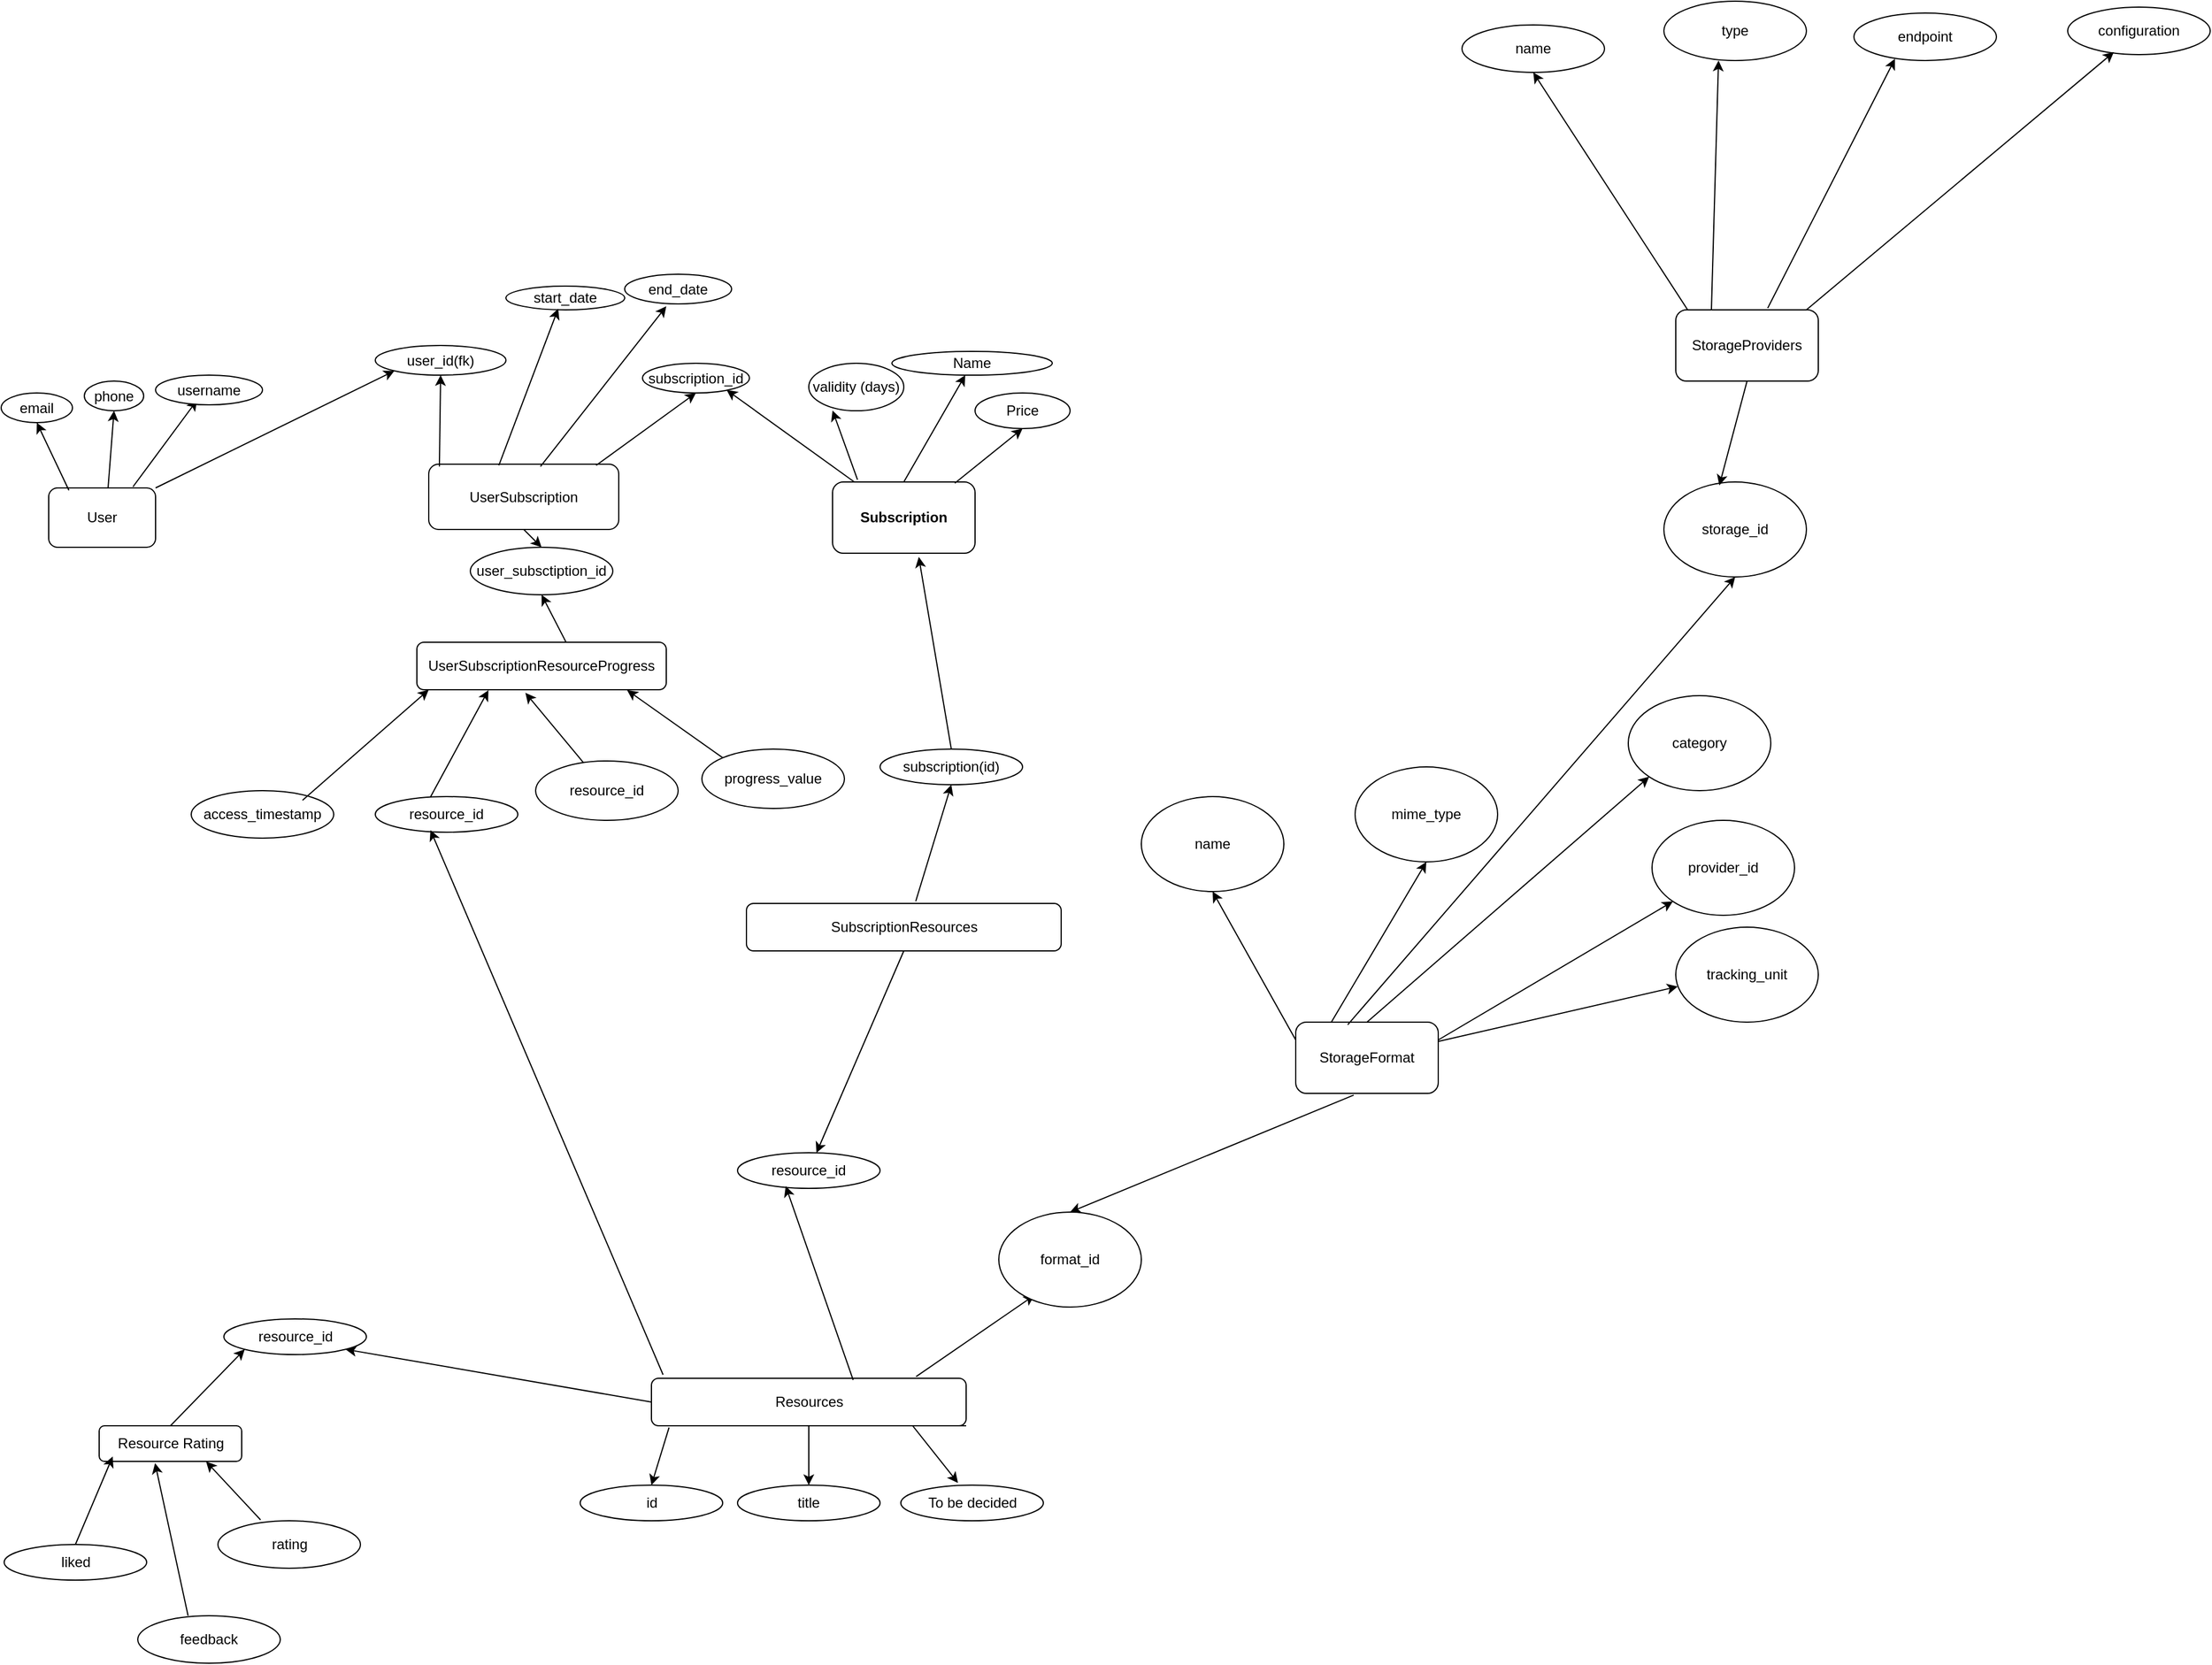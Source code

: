 <mxfile version="26.2.8">
  <diagram name="Page-1" id="UfVrASz8z7SiAWhCFTRR">
    <mxGraphModel dx="2709" dy="2960" grid="1" gridSize="10" guides="1" tooltips="1" connect="1" arrows="1" fold="1" page="1" pageScale="1" pageWidth="850" pageHeight="1100" math="0" shadow="0">
      <root>
        <mxCell id="0" />
        <mxCell id="1" parent="0" />
        <mxCell id="PPMV_HGDCqkAZv2vb4dY-1" value="User" style="rounded=1;whiteSpace=wrap;html=1;" parent="1" vertex="1">
          <mxGeometry x="40" y="180" width="90" height="50" as="geometry" />
        </mxCell>
        <mxCell id="PPMV_HGDCqkAZv2vb4dY-2" value="&lt;b&gt;Subscription&lt;/b&gt;" style="rounded=1;whiteSpace=wrap;html=1;" parent="1" vertex="1">
          <mxGeometry x="700" y="175" width="120" height="60" as="geometry" />
        </mxCell>
        <mxCell id="PPMV_HGDCqkAZv2vb4dY-4" value="validity (days)" style="ellipse;whiteSpace=wrap;html=1;" parent="1" vertex="1">
          <mxGeometry x="680" y="75" width="80" height="40" as="geometry" />
        </mxCell>
        <mxCell id="PPMV_HGDCqkAZv2vb4dY-6" value="" style="endArrow=classic;html=1;rounded=0;exitX=0.5;exitY=0;exitDx=0;exitDy=0;" parent="1" source="PPMV_HGDCqkAZv2vb4dY-2" target="PPMV_HGDCqkAZv2vb4dY-7" edge="1">
          <mxGeometry width="50" height="50" relative="1" as="geometry">
            <mxPoint x="530" y="210" as="sourcePoint" />
            <mxPoint x="580" y="160" as="targetPoint" />
          </mxGeometry>
        </mxCell>
        <mxCell id="PPMV_HGDCqkAZv2vb4dY-7" value="Name" style="ellipse;whiteSpace=wrap;html=1;" parent="1" vertex="1">
          <mxGeometry x="750" y="65" width="135" height="20" as="geometry" />
        </mxCell>
        <mxCell id="PPMV_HGDCqkAZv2vb4dY-8" value="Price" style="ellipse;whiteSpace=wrap;html=1;" parent="1" vertex="1">
          <mxGeometry x="820" y="100" width="80" height="30" as="geometry" />
        </mxCell>
        <mxCell id="PPMV_HGDCqkAZv2vb4dY-9" value="" style="endArrow=classic;html=1;rounded=0;exitX=0.858;exitY=0.017;exitDx=0;exitDy=0;exitPerimeter=0;entryX=0.5;entryY=1;entryDx=0;entryDy=0;" parent="1" source="PPMV_HGDCqkAZv2vb4dY-2" target="PPMV_HGDCqkAZv2vb4dY-8" edge="1">
          <mxGeometry width="50" height="50" relative="1" as="geometry">
            <mxPoint x="680" y="200" as="sourcePoint" />
            <mxPoint x="580" y="120" as="targetPoint" />
          </mxGeometry>
        </mxCell>
        <mxCell id="PPMV_HGDCqkAZv2vb4dY-16" value="" style="endArrow=classic;html=1;rounded=0;exitX=0.189;exitY=0.04;exitDx=0;exitDy=0;exitPerimeter=0;entryX=0.5;entryY=1;entryDx=0;entryDy=0;" parent="1" source="PPMV_HGDCqkAZv2vb4dY-1" target="PPMV_HGDCqkAZv2vb4dY-19" edge="1">
          <mxGeometry width="50" height="50" relative="1" as="geometry">
            <mxPoint x="40" y="185" as="sourcePoint" />
            <mxPoint x="60" y="125" as="targetPoint" />
          </mxGeometry>
        </mxCell>
        <mxCell id="PPMV_HGDCqkAZv2vb4dY-17" value="" style="endArrow=classic;html=1;rounded=0;entryX=0.5;entryY=1;entryDx=0;entryDy=0;" parent="1" target="PPMV_HGDCqkAZv2vb4dY-20" edge="1">
          <mxGeometry width="50" height="50" relative="1" as="geometry">
            <mxPoint x="90" y="180" as="sourcePoint" />
            <mxPoint x="90" y="120" as="targetPoint" />
          </mxGeometry>
        </mxCell>
        <mxCell id="PPMV_HGDCqkAZv2vb4dY-18" value="" style="endArrow=classic;html=1;rounded=0;exitX=0.9;exitY=0.08;exitDx=0;exitDy=0;exitPerimeter=0;entryX=0.389;entryY=0.84;entryDx=0;entryDy=0;entryPerimeter=0;" parent="1" target="PPMV_HGDCqkAZv2vb4dY-21" edge="1">
          <mxGeometry width="50" height="50" relative="1" as="geometry">
            <mxPoint x="111" y="179" as="sourcePoint" />
            <mxPoint x="210" y="115" as="targetPoint" />
          </mxGeometry>
        </mxCell>
        <mxCell id="PPMV_HGDCqkAZv2vb4dY-19" value="email" style="ellipse;whiteSpace=wrap;html=1;" parent="1" vertex="1">
          <mxGeometry y="100" width="60" height="25" as="geometry" />
        </mxCell>
        <mxCell id="PPMV_HGDCqkAZv2vb4dY-20" value="phone" style="ellipse;whiteSpace=wrap;html=1;" parent="1" vertex="1">
          <mxGeometry x="70" y="90" width="50" height="25" as="geometry" />
        </mxCell>
        <mxCell id="PPMV_HGDCqkAZv2vb4dY-21" value="username" style="ellipse;whiteSpace=wrap;html=1;" parent="1" vertex="1">
          <mxGeometry x="130" y="85" width="90" height="25" as="geometry" />
        </mxCell>
        <mxCell id="PPMV_HGDCqkAZv2vb4dY-25" value="UserSubscription" style="rounded=1;whiteSpace=wrap;html=1;" parent="1" vertex="1">
          <mxGeometry x="360" y="160" width="160" height="55" as="geometry" />
        </mxCell>
        <mxCell id="PPMV_HGDCqkAZv2vb4dY-26" value="" style="endArrow=classic;html=1;rounded=0;exitX=0.056;exitY=0.036;exitDx=0;exitDy=0;exitPerimeter=0;entryX=0.5;entryY=1;entryDx=0;entryDy=0;" parent="1" source="PPMV_HGDCqkAZv2vb4dY-25" target="PPMV_HGDCqkAZv2vb4dY-29" edge="1">
          <mxGeometry width="50" height="50" relative="1" as="geometry">
            <mxPoint x="210" y="460" as="sourcePoint" />
            <mxPoint x="230" y="400" as="targetPoint" />
          </mxGeometry>
        </mxCell>
        <mxCell id="PPMV_HGDCqkAZv2vb4dY-28" value="" style="endArrow=classic;html=1;rounded=0;exitX=0.588;exitY=0.036;exitDx=0;exitDy=0;exitPerimeter=0;entryX=0.389;entryY=1.08;entryDx=0;entryDy=0;entryPerimeter=0;" parent="1" source="PPMV_HGDCqkAZv2vb4dY-25" target="PPMV_HGDCqkAZv2vb4dY-31" edge="1">
          <mxGeometry width="50" height="50" relative="1" as="geometry">
            <mxPoint x="281" y="454" as="sourcePoint" />
            <mxPoint x="380" y="390" as="targetPoint" />
          </mxGeometry>
        </mxCell>
        <mxCell id="PPMV_HGDCqkAZv2vb4dY-29" value="user_id(fk)" style="ellipse;whiteSpace=wrap;html=1;" parent="1" vertex="1">
          <mxGeometry x="315" y="60" width="110" height="25" as="geometry" />
        </mxCell>
        <mxCell id="PPMV_HGDCqkAZv2vb4dY-30" value="start_date" style="ellipse;whiteSpace=wrap;html=1;" parent="1" vertex="1">
          <mxGeometry x="425" y="10" width="100" height="20" as="geometry" />
        </mxCell>
        <mxCell id="PPMV_HGDCqkAZv2vb4dY-31" value="end_date" style="ellipse;whiteSpace=wrap;html=1;" parent="1" vertex="1">
          <mxGeometry x="525" width="90" height="25" as="geometry" />
        </mxCell>
        <mxCell id="PPMV_HGDCqkAZv2vb4dY-32" value="" style="endArrow=classic;html=1;rounded=0;exitX=1;exitY=0;exitDx=0;exitDy=0;entryX=0;entryY=1;entryDx=0;entryDy=0;" parent="1" source="PPMV_HGDCqkAZv2vb4dY-1" target="PPMV_HGDCqkAZv2vb4dY-29" edge="1">
          <mxGeometry width="50" height="50" relative="1" as="geometry">
            <mxPoint x="120" y="390" as="sourcePoint" />
            <mxPoint x="170" y="340" as="targetPoint" />
          </mxGeometry>
        </mxCell>
        <mxCell id="PPMV_HGDCqkAZv2vb4dY-33" value="" style="endArrow=classic;html=1;rounded=0;entryX=0.787;entryY=0.9;entryDx=0;entryDy=0;entryPerimeter=0;" parent="1" source="PPMV_HGDCqkAZv2vb4dY-2" target="PPMV_HGDCqkAZv2vb4dY-34" edge="1">
          <mxGeometry width="50" height="50" relative="1" as="geometry">
            <mxPoint x="498" y="260" as="sourcePoint" />
            <mxPoint x="570" y="409" as="targetPoint" />
          </mxGeometry>
        </mxCell>
        <mxCell id="PPMV_HGDCqkAZv2vb4dY-34" value="subscription_id" style="ellipse;whiteSpace=wrap;html=1;" parent="1" vertex="1">
          <mxGeometry x="540" y="75" width="90" height="25" as="geometry" />
        </mxCell>
        <mxCell id="PPMV_HGDCqkAZv2vb4dY-35" value="" style="endArrow=classic;html=1;rounded=0;entryX=0.5;entryY=1;entryDx=0;entryDy=0;exitX=0.881;exitY=0.018;exitDx=0;exitDy=0;exitPerimeter=0;" parent="1" source="PPMV_HGDCqkAZv2vb4dY-25" target="PPMV_HGDCqkAZv2vb4dY-34" edge="1">
          <mxGeometry width="50" height="50" relative="1" as="geometry">
            <mxPoint x="320" y="450" as="sourcePoint" />
            <mxPoint x="394.5" y="375" as="targetPoint" />
          </mxGeometry>
        </mxCell>
        <mxCell id="PPMV_HGDCqkAZv2vb4dY-36" value="" style="endArrow=classic;html=1;rounded=0;exitX=0.369;exitY=0.018;exitDx=0;exitDy=0;exitPerimeter=0;entryX=0.44;entryY=0.95;entryDx=0;entryDy=0;entryPerimeter=0;" parent="1" source="PPMV_HGDCqkAZv2vb4dY-25" target="PPMV_HGDCqkAZv2vb4dY-30" edge="1">
          <mxGeometry width="50" height="50" relative="1" as="geometry">
            <mxPoint x="140" y="460" as="sourcePoint" />
            <mxPoint x="190" y="390" as="targetPoint" />
          </mxGeometry>
        </mxCell>
        <mxCell id="PPMV_HGDCqkAZv2vb4dY-37" value="" style="endArrow=classic;html=1;rounded=0;exitX=0.175;exitY=-0.033;exitDx=0;exitDy=0;entryX=0.25;entryY=0.994;entryDx=0;entryDy=0;entryPerimeter=0;exitPerimeter=0;" parent="1" source="PPMV_HGDCqkAZv2vb4dY-2" target="PPMV_HGDCqkAZv2vb4dY-4" edge="1">
          <mxGeometry width="50" height="50" relative="1" as="geometry">
            <mxPoint x="360" y="220" as="sourcePoint" />
            <mxPoint x="410" y="170" as="targetPoint" />
          </mxGeometry>
        </mxCell>
        <mxCell id="AaKS2BQyK7AZmn3CQ_Ea-1" value="Resources" style="rounded=1;whiteSpace=wrap;html=1;" vertex="1" parent="1">
          <mxGeometry x="547.5" y="930" width="265" height="40" as="geometry" />
        </mxCell>
        <mxCell id="AaKS2BQyK7AZmn3CQ_Ea-2" value="id" style="ellipse;whiteSpace=wrap;html=1;" vertex="1" parent="1">
          <mxGeometry x="487.5" y="1020" width="120" height="30" as="geometry" />
        </mxCell>
        <mxCell id="AaKS2BQyK7AZmn3CQ_Ea-3" value="title" style="ellipse;whiteSpace=wrap;html=1;" vertex="1" parent="1">
          <mxGeometry x="620" y="1020" width="120" height="30" as="geometry" />
        </mxCell>
        <mxCell id="AaKS2BQyK7AZmn3CQ_Ea-4" value="To be decided" style="ellipse;whiteSpace=wrap;html=1;" vertex="1" parent="1">
          <mxGeometry x="757.5" y="1020" width="120" height="30" as="geometry" />
        </mxCell>
        <mxCell id="AaKS2BQyK7AZmn3CQ_Ea-5" value="" style="endArrow=classic;html=1;rounded=0;entryX=0.5;entryY=0;entryDx=0;entryDy=0;exitX=0.056;exitY=1.036;exitDx=0;exitDy=0;exitPerimeter=0;" edge="1" parent="1" source="AaKS2BQyK7AZmn3CQ_Ea-1" target="AaKS2BQyK7AZmn3CQ_Ea-2">
          <mxGeometry width="50" height="50" relative="1" as="geometry">
            <mxPoint x="647.5" y="940" as="sourcePoint" />
            <mxPoint x="697.5" y="890" as="targetPoint" />
          </mxGeometry>
        </mxCell>
        <mxCell id="AaKS2BQyK7AZmn3CQ_Ea-7" value="" style="endArrow=classic;html=1;rounded=0;exitX=0.5;exitY=1;exitDx=0;exitDy=0;" edge="1" parent="1" source="AaKS2BQyK7AZmn3CQ_Ea-1" target="AaKS2BQyK7AZmn3CQ_Ea-3">
          <mxGeometry width="50" height="50" relative="1" as="geometry">
            <mxPoint x="647.5" y="940" as="sourcePoint" />
            <mxPoint x="697.5" y="890" as="targetPoint" />
          </mxGeometry>
        </mxCell>
        <mxCell id="AaKS2BQyK7AZmn3CQ_Ea-8" value="" style="endArrow=classic;html=1;rounded=0;entryX=0.401;entryY=-0.063;entryDx=0;entryDy=0;entryPerimeter=0;exitX=1;exitY=1;exitDx=0;exitDy=0;" edge="1" parent="1" source="AaKS2BQyK7AZmn3CQ_Ea-1" target="AaKS2BQyK7AZmn3CQ_Ea-4">
          <mxGeometry width="50" height="50" relative="1" as="geometry">
            <mxPoint x="647.5" y="940" as="sourcePoint" />
            <mxPoint x="697.5" y="890" as="targetPoint" />
            <Array as="points">
              <mxPoint x="767.5" y="970" />
            </Array>
          </mxGeometry>
        </mxCell>
        <mxCell id="AaKS2BQyK7AZmn3CQ_Ea-9" value="SubscriptionResources" style="rounded=1;whiteSpace=wrap;html=1;" vertex="1" parent="1">
          <mxGeometry x="627.5" y="530" width="265" height="40" as="geometry" />
        </mxCell>
        <mxCell id="AaKS2BQyK7AZmn3CQ_Ea-10" value="resource_id" style="ellipse;whiteSpace=wrap;html=1;" vertex="1" parent="1">
          <mxGeometry x="620" y="740" width="120" height="30" as="geometry" />
        </mxCell>
        <mxCell id="AaKS2BQyK7AZmn3CQ_Ea-11" value="subscription(id)" style="ellipse;whiteSpace=wrap;html=1;" vertex="1" parent="1">
          <mxGeometry x="740" y="400" width="120" height="30" as="geometry" />
        </mxCell>
        <mxCell id="AaKS2BQyK7AZmn3CQ_Ea-13" value="" style="endArrow=classic;html=1;rounded=0;exitX=0.5;exitY=1;exitDx=0;exitDy=0;" edge="1" parent="1" source="AaKS2BQyK7AZmn3CQ_Ea-9" target="AaKS2BQyK7AZmn3CQ_Ea-10">
          <mxGeometry width="50" height="50" relative="1" as="geometry">
            <mxPoint x="655" y="560" as="sourcePoint" />
            <mxPoint x="705" y="510" as="targetPoint" />
          </mxGeometry>
        </mxCell>
        <mxCell id="AaKS2BQyK7AZmn3CQ_Ea-15" value="" style="endArrow=classic;html=1;rounded=0;exitX=0.538;exitY=-0.047;exitDx=0;exitDy=0;exitPerimeter=0;entryX=0.5;entryY=1;entryDx=0;entryDy=0;" edge="1" parent="1" source="AaKS2BQyK7AZmn3CQ_Ea-9" target="AaKS2BQyK7AZmn3CQ_Ea-11">
          <mxGeometry width="50" height="50" relative="1" as="geometry">
            <mxPoint x="750" y="500" as="sourcePoint" />
            <mxPoint x="800" y="450" as="targetPoint" />
          </mxGeometry>
        </mxCell>
        <mxCell id="AaKS2BQyK7AZmn3CQ_Ea-16" value="" style="endArrow=classic;html=1;rounded=0;entryX=0.338;entryY=0.937;entryDx=0;entryDy=0;entryPerimeter=0;exitX=0.641;exitY=0.036;exitDx=0;exitDy=0;exitPerimeter=0;" edge="1" parent="1" source="AaKS2BQyK7AZmn3CQ_Ea-1" target="AaKS2BQyK7AZmn3CQ_Ea-10">
          <mxGeometry width="50" height="50" relative="1" as="geometry">
            <mxPoint x="502.5" y="920" as="sourcePoint" />
            <mxPoint x="552.5" y="870" as="targetPoint" />
          </mxGeometry>
        </mxCell>
        <mxCell id="AaKS2BQyK7AZmn3CQ_Ea-17" value="" style="endArrow=classic;html=1;rounded=0;exitX=0.5;exitY=0;exitDx=0;exitDy=0;entryX=0.605;entryY=1.052;entryDx=0;entryDy=0;entryPerimeter=0;" edge="1" parent="1" source="AaKS2BQyK7AZmn3CQ_Ea-11" target="PPMV_HGDCqkAZv2vb4dY-2">
          <mxGeometry width="50" height="50" relative="1" as="geometry">
            <mxPoint x="770" y="358" as="sourcePoint" />
            <mxPoint x="782" y="240" as="targetPoint" />
          </mxGeometry>
        </mxCell>
        <mxCell id="AaKS2BQyK7AZmn3CQ_Ea-19" value="UserSubscriptionResourceProgress" style="rounded=1;whiteSpace=wrap;html=1;" vertex="1" parent="1">
          <mxGeometry x="350" y="310" width="210" height="40" as="geometry" />
        </mxCell>
        <mxCell id="AaKS2BQyK7AZmn3CQ_Ea-20" value="resource_id" style="ellipse;whiteSpace=wrap;html=1;" vertex="1" parent="1">
          <mxGeometry x="315" y="440" width="120" height="30" as="geometry" />
        </mxCell>
        <mxCell id="AaKS2BQyK7AZmn3CQ_Ea-21" value="resource_id" style="ellipse;whiteSpace=wrap;html=1;" vertex="1" parent="1">
          <mxGeometry x="450" y="410" width="120" height="50" as="geometry" />
        </mxCell>
        <mxCell id="AaKS2BQyK7AZmn3CQ_Ea-22" value="progress_value" style="ellipse;whiteSpace=wrap;html=1;" vertex="1" parent="1">
          <mxGeometry x="590" y="400" width="120" height="50" as="geometry" />
        </mxCell>
        <mxCell id="AaKS2BQyK7AZmn3CQ_Ea-23" value="" style="endArrow=classic;html=1;rounded=0;exitX=0.037;exitY=-0.075;exitDx=0;exitDy=0;exitPerimeter=0;entryX=0.387;entryY=0.94;entryDx=0;entryDy=0;entryPerimeter=0;" edge="1" parent="1" source="AaKS2BQyK7AZmn3CQ_Ea-1" target="AaKS2BQyK7AZmn3CQ_Ea-20">
          <mxGeometry width="50" height="50" relative="1" as="geometry">
            <mxPoint x="520" y="770" as="sourcePoint" />
            <mxPoint x="370" y="470" as="targetPoint" />
          </mxGeometry>
        </mxCell>
        <mxCell id="AaKS2BQyK7AZmn3CQ_Ea-24" value="" style="endArrow=classic;html=1;rounded=0;exitX=0.387;exitY=0.011;exitDx=0;exitDy=0;exitPerimeter=0;entryX=0.287;entryY=1.008;entryDx=0;entryDy=0;entryPerimeter=0;" edge="1" parent="1" source="AaKS2BQyK7AZmn3CQ_Ea-20" target="AaKS2BQyK7AZmn3CQ_Ea-19">
          <mxGeometry width="50" height="50" relative="1" as="geometry">
            <mxPoint x="360" y="430" as="sourcePoint" />
            <mxPoint x="410" y="360" as="targetPoint" />
          </mxGeometry>
        </mxCell>
        <mxCell id="AaKS2BQyK7AZmn3CQ_Ea-25" value="" style="endArrow=classic;html=1;rounded=0;entryX=0.435;entryY=1.064;entryDx=0;entryDy=0;entryPerimeter=0;" edge="1" parent="1" source="AaKS2BQyK7AZmn3CQ_Ea-21" target="AaKS2BQyK7AZmn3CQ_Ea-19">
          <mxGeometry width="50" height="50" relative="1" as="geometry">
            <mxPoint x="371" y="450" as="sourcePoint" />
            <mxPoint x="420" y="360" as="targetPoint" />
          </mxGeometry>
        </mxCell>
        <mxCell id="AaKS2BQyK7AZmn3CQ_Ea-26" value="" style="endArrow=classic;html=1;rounded=0;entryX=0.843;entryY=1.008;entryDx=0;entryDy=0;entryPerimeter=0;exitX=0;exitY=0;exitDx=0;exitDy=0;" edge="1" parent="1" source="AaKS2BQyK7AZmn3CQ_Ea-22" target="AaKS2BQyK7AZmn3CQ_Ea-19">
          <mxGeometry width="50" height="50" relative="1" as="geometry">
            <mxPoint x="580" y="408" as="sourcePoint" />
            <mxPoint x="530" y="350" as="targetPoint" />
          </mxGeometry>
        </mxCell>
        <mxCell id="AaKS2BQyK7AZmn3CQ_Ea-27" value="user_subsctiption_id" style="ellipse;whiteSpace=wrap;html=1;" vertex="1" parent="1">
          <mxGeometry x="395" y="230" width="120" height="40" as="geometry" />
        </mxCell>
        <mxCell id="AaKS2BQyK7AZmn3CQ_Ea-30" value="" style="endArrow=classic;html=1;rounded=0;exitX=0.599;exitY=0.008;exitDx=0;exitDy=0;exitPerimeter=0;entryX=0.5;entryY=1;entryDx=0;entryDy=0;" edge="1" parent="1" source="AaKS2BQyK7AZmn3CQ_Ea-19" target="AaKS2BQyK7AZmn3CQ_Ea-27">
          <mxGeometry width="50" height="50" relative="1" as="geometry">
            <mxPoint x="340" y="410" as="sourcePoint" />
            <mxPoint x="390" y="360" as="targetPoint" />
            <Array as="points" />
          </mxGeometry>
        </mxCell>
        <mxCell id="AaKS2BQyK7AZmn3CQ_Ea-31" value="" style="endArrow=classic;html=1;rounded=0;entryX=0.5;entryY=0;entryDx=0;entryDy=0;exitX=0.5;exitY=1;exitDx=0;exitDy=0;" edge="1" parent="1" source="PPMV_HGDCqkAZv2vb4dY-25" target="AaKS2BQyK7AZmn3CQ_Ea-27">
          <mxGeometry width="50" height="50" relative="1" as="geometry">
            <mxPoint x="210" y="370" as="sourcePoint" />
            <mxPoint x="260" y="320" as="targetPoint" />
          </mxGeometry>
        </mxCell>
        <mxCell id="AaKS2BQyK7AZmn3CQ_Ea-32" value="access_timestamp" style="ellipse;whiteSpace=wrap;html=1;" vertex="1" parent="1">
          <mxGeometry x="160" y="435" width="120" height="40" as="geometry" />
        </mxCell>
        <mxCell id="AaKS2BQyK7AZmn3CQ_Ea-33" value="" style="endArrow=classic;html=1;rounded=0;exitX=0.781;exitY=0.203;exitDx=0;exitDy=0;exitPerimeter=0;" edge="1" parent="1" source="AaKS2BQyK7AZmn3CQ_Ea-32">
          <mxGeometry width="50" height="50" relative="1" as="geometry">
            <mxPoint x="310" y="400" as="sourcePoint" />
            <mxPoint x="360" y="350" as="targetPoint" />
          </mxGeometry>
        </mxCell>
        <mxCell id="AaKS2BQyK7AZmn3CQ_Ea-34" value="Resource Rating" style="rounded=1;whiteSpace=wrap;html=1;" vertex="1" parent="1">
          <mxGeometry x="82.5" y="970" width="120" height="30" as="geometry" />
        </mxCell>
        <mxCell id="AaKS2BQyK7AZmn3CQ_Ea-35" value="resource_id" style="ellipse;whiteSpace=wrap;html=1;" vertex="1" parent="1">
          <mxGeometry x="187.5" y="880" width="120" height="30" as="geometry" />
        </mxCell>
        <mxCell id="AaKS2BQyK7AZmn3CQ_Ea-36" value="" style="endArrow=classic;html=1;rounded=0;exitX=0;exitY=0.5;exitDx=0;exitDy=0;entryX=1;entryY=1;entryDx=0;entryDy=0;" edge="1" parent="1" source="AaKS2BQyK7AZmn3CQ_Ea-1" target="AaKS2BQyK7AZmn3CQ_Ea-35">
          <mxGeometry width="50" height="50" relative="1" as="geometry">
            <mxPoint x="252.5" y="960" as="sourcePoint" />
            <mxPoint x="302.5" y="910" as="targetPoint" />
          </mxGeometry>
        </mxCell>
        <mxCell id="AaKS2BQyK7AZmn3CQ_Ea-37" value="" style="endArrow=classic;html=1;rounded=0;entryX=0;entryY=1;entryDx=0;entryDy=0;" edge="1" parent="1" target="AaKS2BQyK7AZmn3CQ_Ea-35">
          <mxGeometry width="50" height="50" relative="1" as="geometry">
            <mxPoint x="142.5" y="970" as="sourcePoint" />
            <mxPoint x="192.5" y="920" as="targetPoint" />
          </mxGeometry>
        </mxCell>
        <mxCell id="AaKS2BQyK7AZmn3CQ_Ea-38" value="liked" style="ellipse;whiteSpace=wrap;html=1;" vertex="1" parent="1">
          <mxGeometry x="2.5" y="1070" width="120" height="30" as="geometry" />
        </mxCell>
        <mxCell id="AaKS2BQyK7AZmn3CQ_Ea-39" value="feedback" style="ellipse;whiteSpace=wrap;html=1;" vertex="1" parent="1">
          <mxGeometry x="115" y="1130" width="120" height="40" as="geometry" />
        </mxCell>
        <mxCell id="AaKS2BQyK7AZmn3CQ_Ea-40" value="rating" style="ellipse;whiteSpace=wrap;html=1;" vertex="1" parent="1">
          <mxGeometry x="182.5" y="1050" width="120" height="40" as="geometry" />
        </mxCell>
        <mxCell id="AaKS2BQyK7AZmn3CQ_Ea-41" value="" style="endArrow=classic;html=1;rounded=0;exitX=0.299;exitY=-0.019;exitDx=0;exitDy=0;entryX=0.75;entryY=1;entryDx=0;entryDy=0;exitPerimeter=0;" edge="1" parent="1" source="AaKS2BQyK7AZmn3CQ_Ea-40" target="AaKS2BQyK7AZmn3CQ_Ea-34">
          <mxGeometry width="50" height="50" relative="1" as="geometry">
            <mxPoint x="142.5" y="1050" as="sourcePoint" />
            <mxPoint x="192.5" y="1000" as="targetPoint" />
          </mxGeometry>
        </mxCell>
        <mxCell id="AaKS2BQyK7AZmn3CQ_Ea-42" value="" style="endArrow=classic;html=1;rounded=0;exitX=0.5;exitY=0;exitDx=0;exitDy=0;entryX=0.095;entryY=0.863;entryDx=0;entryDy=0;entryPerimeter=0;" edge="1" parent="1" source="AaKS2BQyK7AZmn3CQ_Ea-38" target="AaKS2BQyK7AZmn3CQ_Ea-34">
          <mxGeometry width="50" height="50" relative="1" as="geometry">
            <mxPoint x="82.5" y="1050" as="sourcePoint" />
            <mxPoint x="92.5" y="1010" as="targetPoint" />
          </mxGeometry>
        </mxCell>
        <mxCell id="AaKS2BQyK7AZmn3CQ_Ea-43" value="" style="endArrow=classic;html=1;rounded=0;entryX=0.392;entryY=1.048;entryDx=0;entryDy=0;entryPerimeter=0;exitX=0.353;exitY=0;exitDx=0;exitDy=0;exitPerimeter=0;" edge="1" parent="1" source="AaKS2BQyK7AZmn3CQ_Ea-39" target="AaKS2BQyK7AZmn3CQ_Ea-34">
          <mxGeometry width="50" height="50" relative="1" as="geometry">
            <mxPoint x="157.351" y="1110.074" as="sourcePoint" />
            <mxPoint x="152.5" y="1000" as="targetPoint" />
          </mxGeometry>
        </mxCell>
        <mxCell id="AaKS2BQyK7AZmn3CQ_Ea-44" value="StorageProviders" style="rounded=1;whiteSpace=wrap;html=1;" vertex="1" parent="1">
          <mxGeometry x="1410" y="30" width="120" height="60" as="geometry" />
        </mxCell>
        <mxCell id="AaKS2BQyK7AZmn3CQ_Ea-45" value="name" style="ellipse;whiteSpace=wrap;html=1;" vertex="1" parent="1">
          <mxGeometry x="1230" y="-210" width="120" height="40" as="geometry" />
        </mxCell>
        <mxCell id="AaKS2BQyK7AZmn3CQ_Ea-46" value="type" style="ellipse;whiteSpace=wrap;html=1;" vertex="1" parent="1">
          <mxGeometry x="1400" y="-230" width="120" height="50" as="geometry" />
        </mxCell>
        <mxCell id="AaKS2BQyK7AZmn3CQ_Ea-47" value="endpoint" style="ellipse;whiteSpace=wrap;html=1;" vertex="1" parent="1">
          <mxGeometry x="1560" y="-220" width="120" height="40" as="geometry" />
        </mxCell>
        <mxCell id="AaKS2BQyK7AZmn3CQ_Ea-48" value="configuration" style="ellipse;whiteSpace=wrap;html=1;" vertex="1" parent="1">
          <mxGeometry x="1740" y="-225" width="120" height="40" as="geometry" />
        </mxCell>
        <mxCell id="AaKS2BQyK7AZmn3CQ_Ea-49" value="" style="endArrow=classic;html=1;rounded=0;entryX=0.5;entryY=1;entryDx=0;entryDy=0;" edge="1" parent="1" target="AaKS2BQyK7AZmn3CQ_Ea-45">
          <mxGeometry width="50" height="50" relative="1" as="geometry">
            <mxPoint x="1420" y="30" as="sourcePoint" />
            <mxPoint x="1340" y="90" as="targetPoint" />
          </mxGeometry>
        </mxCell>
        <mxCell id="AaKS2BQyK7AZmn3CQ_Ea-50" value="" style="endArrow=classic;html=1;rounded=0;exitX=0.25;exitY=0;exitDx=0;exitDy=0;" edge="1" parent="1" source="AaKS2BQyK7AZmn3CQ_Ea-44">
          <mxGeometry width="50" height="50" relative="1" as="geometry">
            <mxPoint x="1390" y="150" as="sourcePoint" />
            <mxPoint x="1446" y="-180" as="targetPoint" />
          </mxGeometry>
        </mxCell>
        <mxCell id="AaKS2BQyK7AZmn3CQ_Ea-51" value="" style="endArrow=classic;html=1;rounded=0;exitX=0.645;exitY=-0.024;exitDx=0;exitDy=0;exitPerimeter=0;entryX=0.288;entryY=0.964;entryDx=0;entryDy=0;entryPerimeter=0;" edge="1" parent="1" source="AaKS2BQyK7AZmn3CQ_Ea-44" target="AaKS2BQyK7AZmn3CQ_Ea-47">
          <mxGeometry width="50" height="50" relative="1" as="geometry">
            <mxPoint x="1494" y="120" as="sourcePoint" />
            <mxPoint x="1580" y="-190" as="targetPoint" />
          </mxGeometry>
        </mxCell>
        <mxCell id="AaKS2BQyK7AZmn3CQ_Ea-52" value="" style="endArrow=classic;html=1;rounded=0;entryX=0.324;entryY=0.946;entryDx=0;entryDy=0;entryPerimeter=0;exitX=0.895;exitY=1.048;exitDx=0;exitDy=0;exitPerimeter=0;" edge="1" parent="1" target="AaKS2BQyK7AZmn3CQ_Ea-48">
          <mxGeometry width="50" height="50" relative="1" as="geometry">
            <mxPoint x="1520" y="30.0" as="sourcePoint" />
            <mxPoint x="1782.92" y="-283.6" as="targetPoint" />
          </mxGeometry>
        </mxCell>
        <mxCell id="AaKS2BQyK7AZmn3CQ_Ea-53" value="StorageFormat" style="rounded=1;whiteSpace=wrap;html=1;" vertex="1" parent="1">
          <mxGeometry x="1090" y="630" width="120" height="60" as="geometry" />
        </mxCell>
        <mxCell id="AaKS2BQyK7AZmn3CQ_Ea-54" value="name" style="ellipse;whiteSpace=wrap;html=1;" vertex="1" parent="1">
          <mxGeometry x="960" y="440" width="120" height="80" as="geometry" />
        </mxCell>
        <mxCell id="AaKS2BQyK7AZmn3CQ_Ea-55" value="mime_type" style="ellipse;whiteSpace=wrap;html=1;" vertex="1" parent="1">
          <mxGeometry x="1140" y="415" width="120" height="80" as="geometry" />
        </mxCell>
        <mxCell id="AaKS2BQyK7AZmn3CQ_Ea-56" value="category" style="ellipse;whiteSpace=wrap;html=1;" vertex="1" parent="1">
          <mxGeometry x="1370" y="355" width="120" height="80" as="geometry" />
        </mxCell>
        <mxCell id="AaKS2BQyK7AZmn3CQ_Ea-57" value="provider_id" style="ellipse;whiteSpace=wrap;html=1;" vertex="1" parent="1">
          <mxGeometry x="1390" y="460" width="120" height="80" as="geometry" />
        </mxCell>
        <mxCell id="AaKS2BQyK7AZmn3CQ_Ea-58" value="tracking_unit" style="ellipse;whiteSpace=wrap;html=1;" vertex="1" parent="1">
          <mxGeometry x="1410" y="550" width="120" height="80" as="geometry" />
        </mxCell>
        <mxCell id="AaKS2BQyK7AZmn3CQ_Ea-59" value="" style="endArrow=classic;html=1;rounded=0;exitX=0;exitY=0.25;exitDx=0;exitDy=0;entryX=0.5;entryY=1;entryDx=0;entryDy=0;" edge="1" parent="1" source="AaKS2BQyK7AZmn3CQ_Ea-53" target="AaKS2BQyK7AZmn3CQ_Ea-54">
          <mxGeometry width="50" height="50" relative="1" as="geometry">
            <mxPoint x="1150" y="540" as="sourcePoint" />
            <mxPoint x="1200" y="490" as="targetPoint" />
          </mxGeometry>
        </mxCell>
        <mxCell id="AaKS2BQyK7AZmn3CQ_Ea-60" value="" style="endArrow=classic;html=1;rounded=0;entryX=0.5;entryY=1;entryDx=0;entryDy=0;exitX=0.25;exitY=0;exitDx=0;exitDy=0;" edge="1" parent="1" source="AaKS2BQyK7AZmn3CQ_Ea-53" target="AaKS2BQyK7AZmn3CQ_Ea-55">
          <mxGeometry width="50" height="50" relative="1" as="geometry">
            <mxPoint x="1440" y="540" as="sourcePoint" />
            <mxPoint x="1450" y="500" as="targetPoint" />
          </mxGeometry>
        </mxCell>
        <mxCell id="AaKS2BQyK7AZmn3CQ_Ea-61" value="" style="endArrow=classic;html=1;rounded=0;entryX=0;entryY=1;entryDx=0;entryDy=0;exitX=0.5;exitY=0;exitDx=0;exitDy=0;" edge="1" parent="1" source="AaKS2BQyK7AZmn3CQ_Ea-53" target="AaKS2BQyK7AZmn3CQ_Ea-56">
          <mxGeometry width="50" height="50" relative="1" as="geometry">
            <mxPoint x="1480" y="550" as="sourcePoint" />
            <mxPoint x="1550" y="500" as="targetPoint" />
          </mxGeometry>
        </mxCell>
        <mxCell id="AaKS2BQyK7AZmn3CQ_Ea-62" value="" style="endArrow=classic;html=1;rounded=0;exitX=1;exitY=0.25;exitDx=0;exitDy=0;entryX=0;entryY=1;entryDx=0;entryDy=0;" edge="1" parent="1" source="AaKS2BQyK7AZmn3CQ_Ea-53" target="AaKS2BQyK7AZmn3CQ_Ea-57">
          <mxGeometry width="50" height="50" relative="1" as="geometry">
            <mxPoint x="1730" y="520" as="sourcePoint" />
            <mxPoint x="1780" y="470" as="targetPoint" />
          </mxGeometry>
        </mxCell>
        <mxCell id="AaKS2BQyK7AZmn3CQ_Ea-63" value="" style="endArrow=classic;html=1;rounded=0;entryX=0.014;entryY=0.625;entryDx=0;entryDy=0;entryPerimeter=0;" edge="1" parent="1" source="AaKS2BQyK7AZmn3CQ_Ea-53" target="AaKS2BQyK7AZmn3CQ_Ea-58">
          <mxGeometry width="50" height="50" relative="1" as="geometry">
            <mxPoint x="1500" y="620" as="sourcePoint" />
            <mxPoint x="1550" y="570" as="targetPoint" />
          </mxGeometry>
        </mxCell>
        <mxCell id="AaKS2BQyK7AZmn3CQ_Ea-64" value="" style="endArrow=classic;html=1;rounded=0;exitX=0.841;exitY=-0.036;exitDx=0;exitDy=0;exitPerimeter=0;" edge="1" parent="1" source="AaKS2BQyK7AZmn3CQ_Ea-1">
          <mxGeometry width="50" height="50" relative="1" as="geometry">
            <mxPoint x="820" y="910" as="sourcePoint" />
            <mxPoint x="870" y="860" as="targetPoint" />
          </mxGeometry>
        </mxCell>
        <mxCell id="AaKS2BQyK7AZmn3CQ_Ea-65" value="format_id" style="ellipse;whiteSpace=wrap;html=1;" vertex="1" parent="1">
          <mxGeometry x="840" y="790" width="120" height="80" as="geometry" />
        </mxCell>
        <mxCell id="AaKS2BQyK7AZmn3CQ_Ea-66" value="" style="endArrow=classic;html=1;rounded=0;entryX=0.5;entryY=0;entryDx=0;entryDy=0;exitX=0.407;exitY=1.024;exitDx=0;exitDy=0;exitPerimeter=0;" edge="1" parent="1" source="AaKS2BQyK7AZmn3CQ_Ea-53" target="AaKS2BQyK7AZmn3CQ_Ea-65">
          <mxGeometry width="50" height="50" relative="1" as="geometry">
            <mxPoint x="1130" y="680" as="sourcePoint" />
            <mxPoint x="1180" y="630" as="targetPoint" />
          </mxGeometry>
        </mxCell>
        <mxCell id="AaKS2BQyK7AZmn3CQ_Ea-67" value="storage_id" style="ellipse;whiteSpace=wrap;html=1;" vertex="1" parent="1">
          <mxGeometry x="1400" y="175" width="120" height="80" as="geometry" />
        </mxCell>
        <mxCell id="AaKS2BQyK7AZmn3CQ_Ea-68" value="" style="endArrow=classic;html=1;rounded=0;exitX=0.365;exitY=0.036;exitDx=0;exitDy=0;exitPerimeter=0;entryX=0.5;entryY=1;entryDx=0;entryDy=0;" edge="1" parent="1" source="AaKS2BQyK7AZmn3CQ_Ea-53" target="AaKS2BQyK7AZmn3CQ_Ea-67">
          <mxGeometry width="50" height="50" relative="1" as="geometry">
            <mxPoint x="1290" y="310" as="sourcePoint" />
            <mxPoint x="1360" y="240" as="targetPoint" />
          </mxGeometry>
        </mxCell>
        <mxCell id="AaKS2BQyK7AZmn3CQ_Ea-69" value="" style="endArrow=classic;html=1;rounded=0;entryX=0.389;entryY=0.036;entryDx=0;entryDy=0;entryPerimeter=0;exitX=0.5;exitY=1;exitDx=0;exitDy=0;" edge="1" parent="1" source="AaKS2BQyK7AZmn3CQ_Ea-44" target="AaKS2BQyK7AZmn3CQ_Ea-67">
          <mxGeometry width="50" height="50" relative="1" as="geometry">
            <mxPoint x="1090" y="220" as="sourcePoint" />
            <mxPoint x="1140" y="170" as="targetPoint" />
          </mxGeometry>
        </mxCell>
      </root>
    </mxGraphModel>
  </diagram>
</mxfile>
